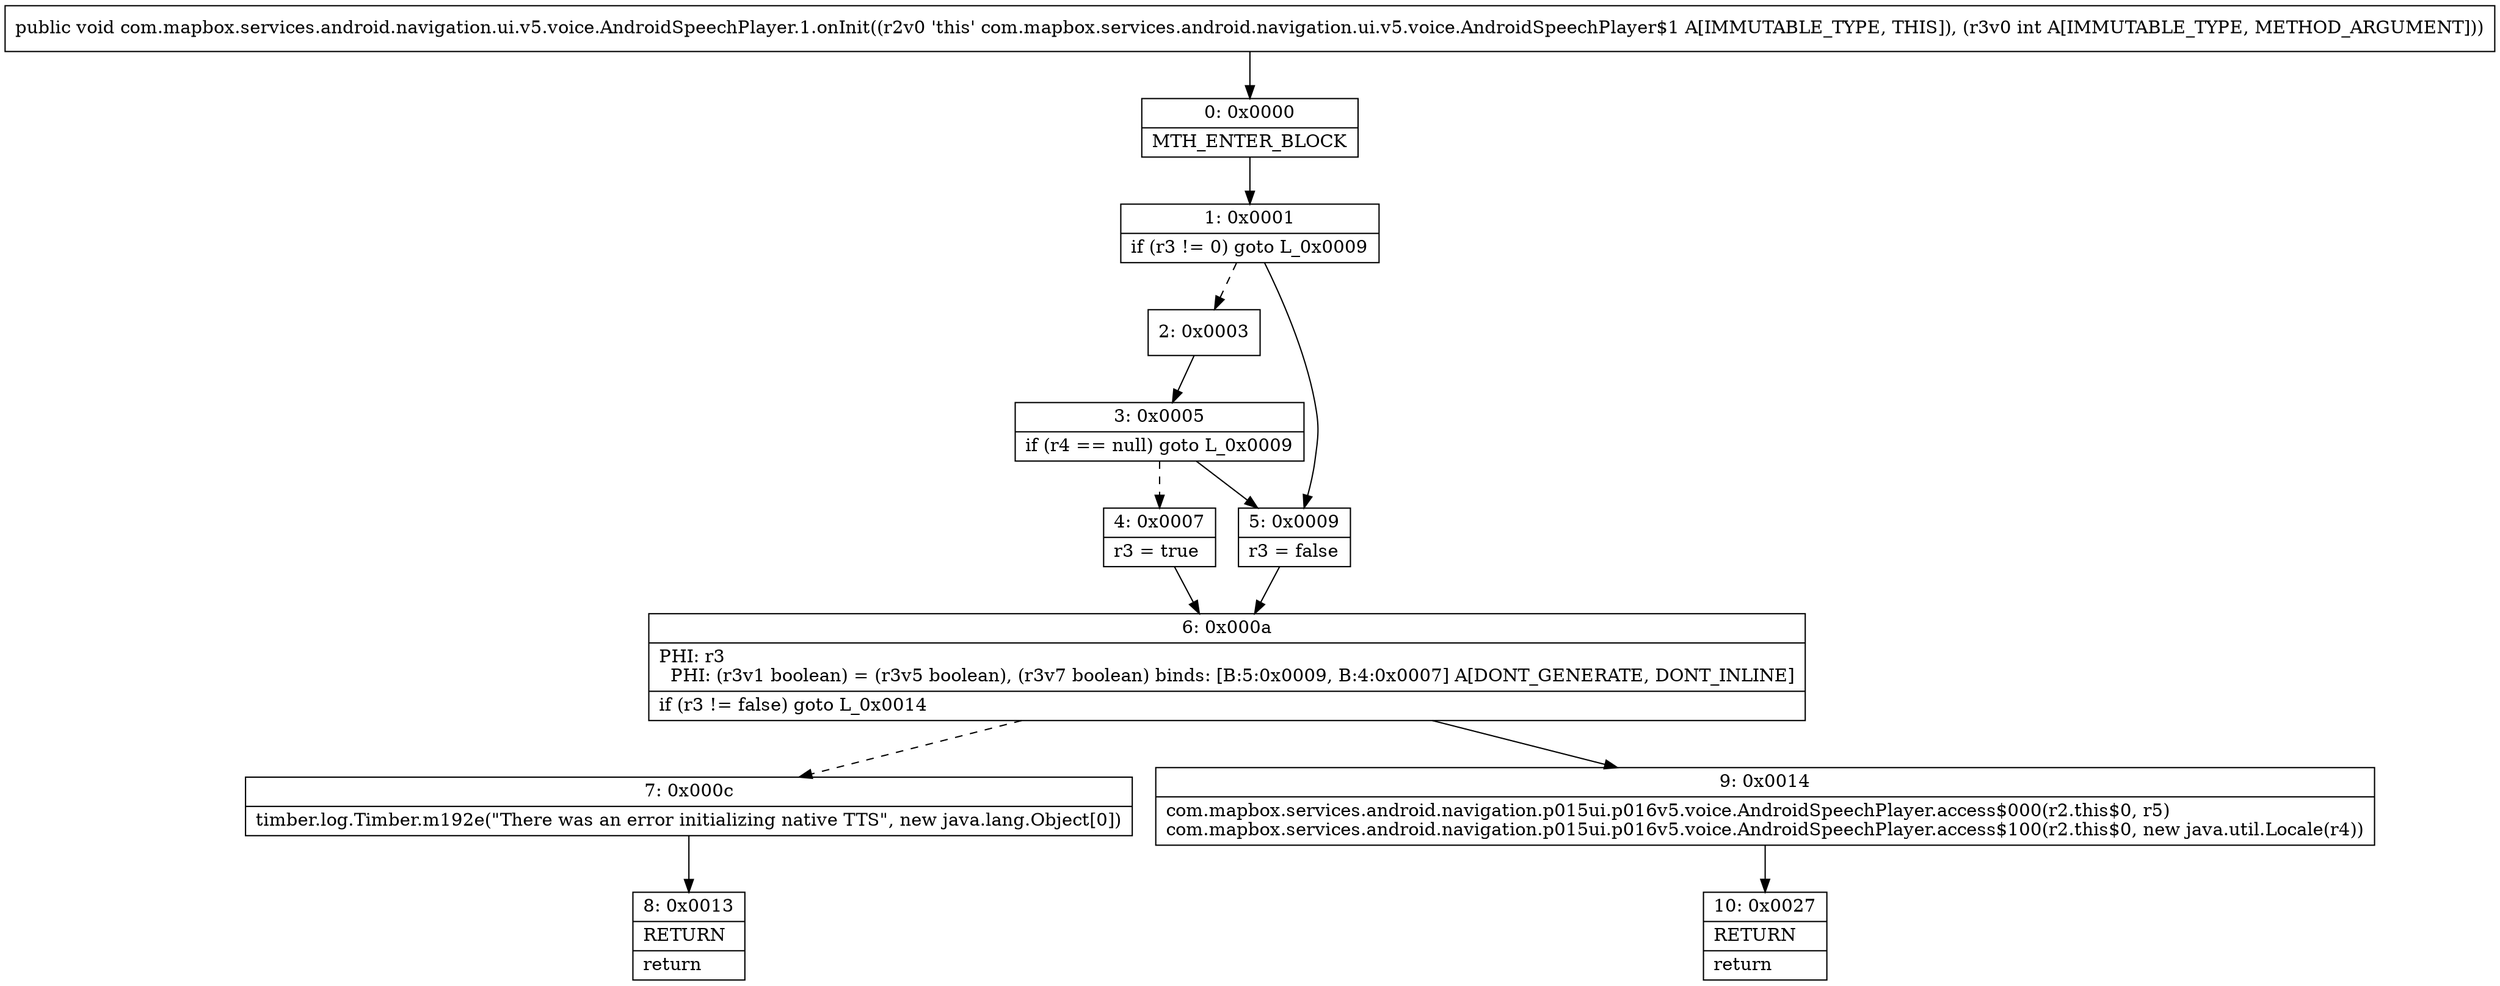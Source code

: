 digraph "CFG forcom.mapbox.services.android.navigation.ui.v5.voice.AndroidSpeechPlayer.1.onInit(I)V" {
Node_0 [shape=record,label="{0\:\ 0x0000|MTH_ENTER_BLOCK\l}"];
Node_1 [shape=record,label="{1\:\ 0x0001|if (r3 != 0) goto L_0x0009\l}"];
Node_2 [shape=record,label="{2\:\ 0x0003}"];
Node_3 [shape=record,label="{3\:\ 0x0005|if (r4 == null) goto L_0x0009\l}"];
Node_4 [shape=record,label="{4\:\ 0x0007|r3 = true\l}"];
Node_5 [shape=record,label="{5\:\ 0x0009|r3 = false\l}"];
Node_6 [shape=record,label="{6\:\ 0x000a|PHI: r3 \l  PHI: (r3v1 boolean) = (r3v5 boolean), (r3v7 boolean) binds: [B:5:0x0009, B:4:0x0007] A[DONT_GENERATE, DONT_INLINE]\l|if (r3 != false) goto L_0x0014\l}"];
Node_7 [shape=record,label="{7\:\ 0x000c|timber.log.Timber.m192e(\"There was an error initializing native TTS\", new java.lang.Object[0])\l}"];
Node_8 [shape=record,label="{8\:\ 0x0013|RETURN\l|return\l}"];
Node_9 [shape=record,label="{9\:\ 0x0014|com.mapbox.services.android.navigation.p015ui.p016v5.voice.AndroidSpeechPlayer.access$000(r2.this$0, r5)\lcom.mapbox.services.android.navigation.p015ui.p016v5.voice.AndroidSpeechPlayer.access$100(r2.this$0, new java.util.Locale(r4))\l}"];
Node_10 [shape=record,label="{10\:\ 0x0027|RETURN\l|return\l}"];
MethodNode[shape=record,label="{public void com.mapbox.services.android.navigation.ui.v5.voice.AndroidSpeechPlayer.1.onInit((r2v0 'this' com.mapbox.services.android.navigation.ui.v5.voice.AndroidSpeechPlayer$1 A[IMMUTABLE_TYPE, THIS]), (r3v0 int A[IMMUTABLE_TYPE, METHOD_ARGUMENT])) }"];
MethodNode -> Node_0;
Node_0 -> Node_1;
Node_1 -> Node_2[style=dashed];
Node_1 -> Node_5;
Node_2 -> Node_3;
Node_3 -> Node_4[style=dashed];
Node_3 -> Node_5;
Node_4 -> Node_6;
Node_5 -> Node_6;
Node_6 -> Node_7[style=dashed];
Node_6 -> Node_9;
Node_7 -> Node_8;
Node_9 -> Node_10;
}

